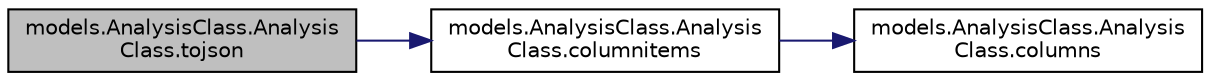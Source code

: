 digraph "models.AnalysisClass.AnalysisClass.tojson"
{
  edge [fontname="Helvetica",fontsize="10",labelfontname="Helvetica",labelfontsize="10"];
  node [fontname="Helvetica",fontsize="10",shape=record];
  rankdir="LR";
  Node1 [label="models.AnalysisClass.Analysis\lClass.tojson",height=0.2,width=0.4,color="black", fillcolor="grey75", style="filled", fontcolor="black"];
  Node1 -> Node2 [color="midnightblue",fontsize="10",style="solid",fontname="Helvetica"];
  Node2 [label="models.AnalysisClass.Analysis\lClass.columnitems",height=0.2,width=0.4,color="black", fillcolor="white", style="filled",URL="$classmodels_1_1_analysis_class_1_1_analysis_class.html#a0c9ae6c001b47c6099164c0a49af6e16"];
  Node2 -> Node3 [color="midnightblue",fontsize="10",style="solid",fontname="Helvetica"];
  Node3 [label="models.AnalysisClass.Analysis\lClass.columns",height=0.2,width=0.4,color="black", fillcolor="white", style="filled",URL="$classmodels_1_1_analysis_class_1_1_analysis_class.html#a86d727b7a33ad8a4940a16bef899276f"];
}
